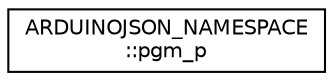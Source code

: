 digraph "Graphical Class Hierarchy"
{
 // LATEX_PDF_SIZE
  edge [fontname="Helvetica",fontsize="10",labelfontname="Helvetica",labelfontsize="10"];
  node [fontname="Helvetica",fontsize="10",shape=record];
  rankdir="LR";
  Node0 [label="ARDUINOJSON_NAMESPACE\l::pgm_p",height=0.2,width=0.4,color="black", fillcolor="white", style="filled",URL="$structARDUINOJSON__NAMESPACE_1_1pgm__p.html",tooltip=" "];
}
